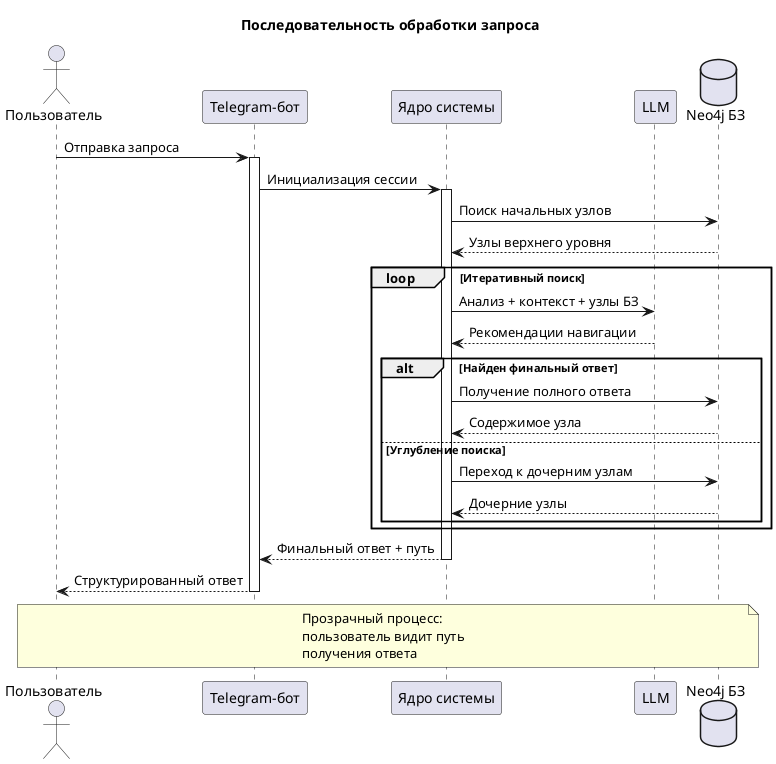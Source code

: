 @startuml
title "Последовательность обработки запроса"

actor "Пользователь" as user
participant "Telegram-бот" as bot
participant "Ядро системы" as core
participant "LLM" as llm
database "Neo4j БЗ" as db

user -> bot: Отправка запроса
activate bot

bot -> core: Инициализация сессии
activate core

core -> db: Поиск начальных узлов
db --> core: Узлы верхнего уровня

loop Итеративный поиск
    core -> llm: Анализ + контекст + узлы БЗ
    llm --> core: Рекомендации навигации
    
    alt Найден финальный ответ
        core -> db: Получение полного ответа
        db --> core: Содержимое узла
    else Углубление поиска
        core -> db: Переход к дочерним узлам
        db --> core: Дочерние узлы
    end
end

core --> bot: Финальный ответ + путь
deactivate core

bot --> user: Структурированный ответ
deactivate bot

note over user, db
    Прозрачный процесс:
    пользователь видит путь
    получения ответа
end note
@enduml